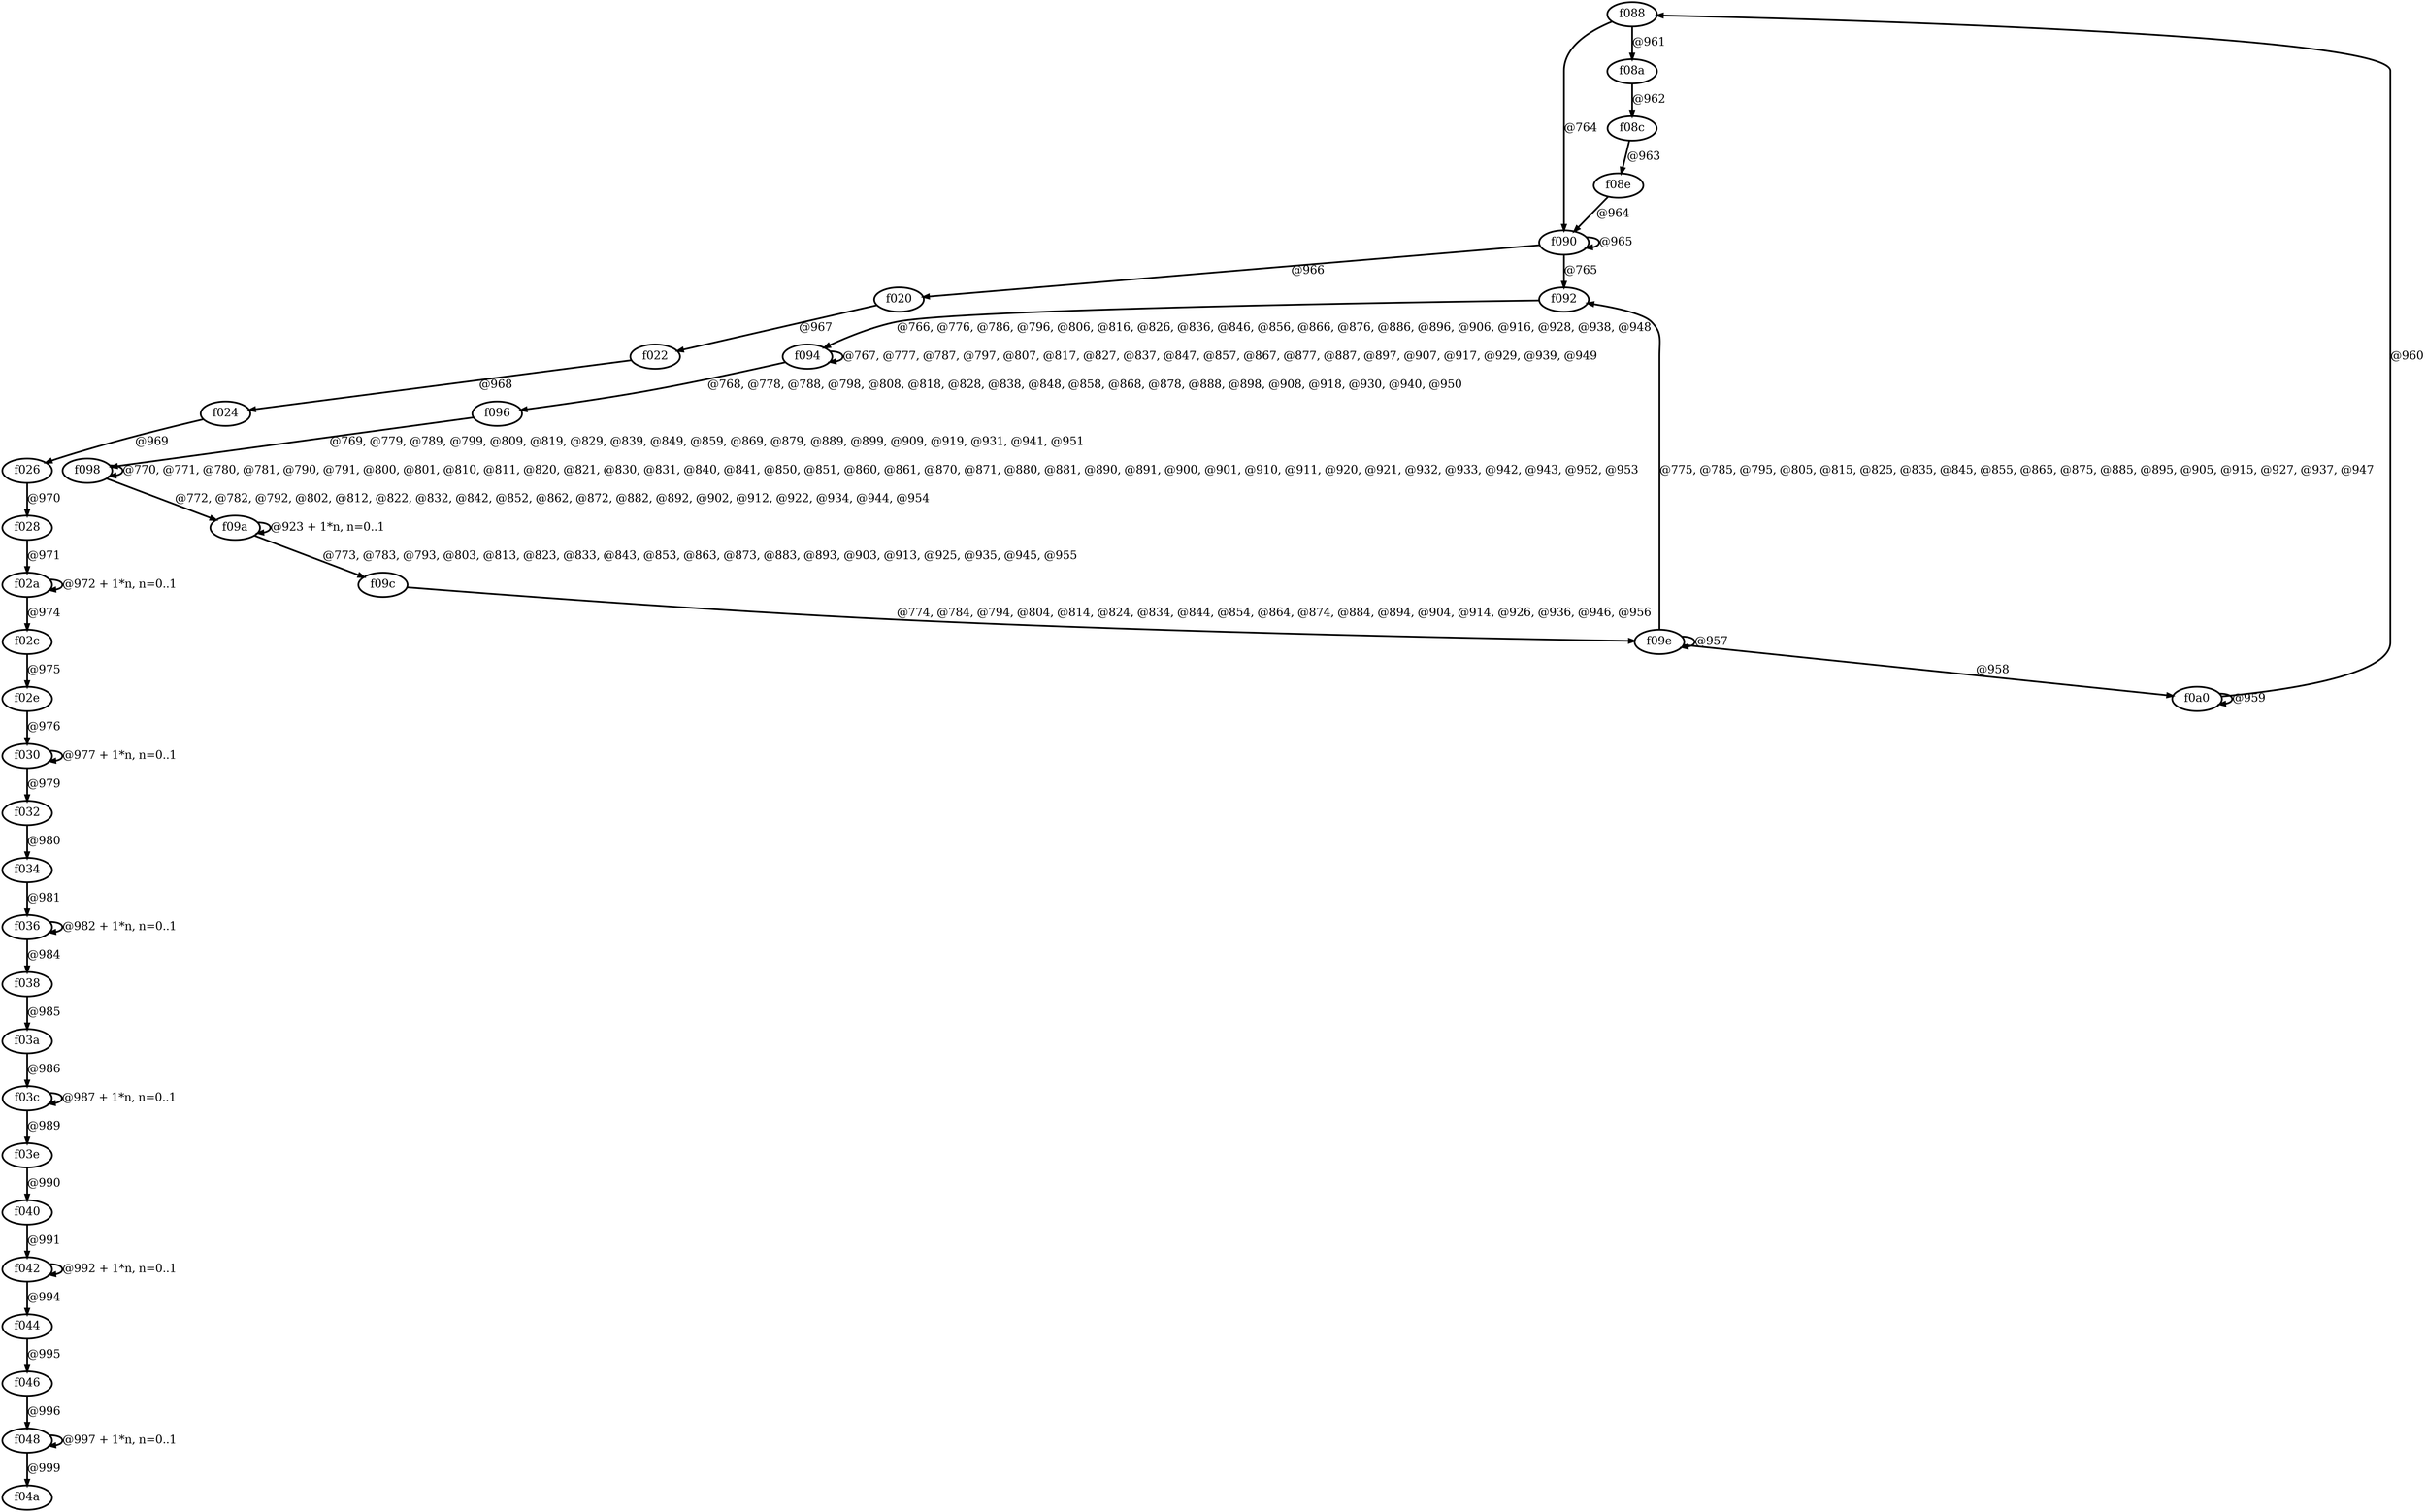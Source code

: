 digraph G {
        node [style=rounded, penwidth=3, fontsize=20, shape=oval];
        "f088" -> "f090" [label="@764", color=black,arrowsize=1,style=bold,penwidth=3,fontsize=20];
"f090" -> "f092" [label="@765", color=black,arrowsize=1,style=bold,penwidth=3,fontsize=20];
"f092" -> "f094" [label="@766, @776, @786, @796, @806, @816, @826, @836, @846, @856, @866, @876, @886, @896, @906, @916, @928, @938, @948", color=black,arrowsize=1,style=bold,penwidth=3,fontsize=20];
"f094" -> "f094" [label="@767, @777, @787, @797, @807, @817, @827, @837, @847, @857, @867, @877, @887, @897, @907, @917, @929, @939, @949", color=black,arrowsize=1,style=bold,penwidth=3,fontsize=20];
"f094" -> "f096" [label="@768, @778, @788, @798, @808, @818, @828, @838, @848, @858, @868, @878, @888, @898, @908, @918, @930, @940, @950", color=black,arrowsize=1,style=bold,penwidth=3,fontsize=20];
"f096" -> "f098" [label="@769, @779, @789, @799, @809, @819, @829, @839, @849, @859, @869, @879, @889, @899, @909, @919, @931, @941, @951", color=black,arrowsize=1,style=bold,penwidth=3,fontsize=20];
"f098" -> "f098" [label="@770, @771, @780, @781, @790, @791, @800, @801, @810, @811, @820, @821, @830, @831, @840, @841, @850, @851, @860, @861, @870, @871, @880, @881, @890, @891, @900, @901, @910, @911, @920, @921, @932, @933, @942, @943, @952, @953", color=black,arrowsize=1,style=bold,penwidth=3,fontsize=20];
"f098" -> "f09a" [label="@772, @782, @792, @802, @812, @822, @832, @842, @852, @862, @872, @882, @892, @902, @912, @922, @934, @944, @954", color=black,arrowsize=1,style=bold,penwidth=3,fontsize=20];
"f09a" -> "f09c" [label="@773, @783, @793, @803, @813, @823, @833, @843, @853, @863, @873, @883, @893, @903, @913, @925, @935, @945, @955", color=black,arrowsize=1,style=bold,penwidth=3,fontsize=20];
"f09c" -> "f09e" [label="@774, @784, @794, @804, @814, @824, @834, @844, @854, @864, @874, @884, @894, @904, @914, @926, @936, @946, @956", color=black,arrowsize=1,style=bold,penwidth=3,fontsize=20];
"f09e" -> "f092" [label="@775, @785, @795, @805, @815, @825, @835, @845, @855, @865, @875, @885, @895, @905, @915, @927, @937, @947", color=black,arrowsize=1,style=bold,penwidth=3,fontsize=20];
"f09a" -> "f09a" [label="@923 + 1*n, n=0..1", color=black,arrowsize=1,style=bold,penwidth=3,fontsize=20];
"f09e" -> "f09e" [label="@957", color=black,arrowsize=1,style=bold,penwidth=3,fontsize=20];
"f09e" -> "f0a0" [label="@958", color=black,arrowsize=1,style=bold,penwidth=3,fontsize=20];
"f0a0" -> "f0a0" [label="@959", color=black,arrowsize=1,style=bold,penwidth=3,fontsize=20];
"f0a0" -> "f088" [label="@960", color=black,arrowsize=1,style=bold,penwidth=3,fontsize=20];
"f088" -> "f08a" [label="@961", color=black,arrowsize=1,style=bold,penwidth=3,fontsize=20];
"f08a" -> "f08c" [label="@962", color=black,arrowsize=1,style=bold,penwidth=3,fontsize=20];
"f08c" -> "f08e" [label="@963", color=black,arrowsize=1,style=bold,penwidth=3,fontsize=20];
"f08e" -> "f090" [label="@964", color=black,arrowsize=1,style=bold,penwidth=3,fontsize=20];
"f090" -> "f090" [label="@965", color=black,arrowsize=1,style=bold,penwidth=3,fontsize=20];
"f090" -> "f020" [label="@966", color=black,arrowsize=1,style=bold,penwidth=3,fontsize=20];
"f020" -> "f022" [label="@967", color=black,arrowsize=1,style=bold,penwidth=3,fontsize=20];
"f022" -> "f024" [label="@968", color=black,arrowsize=1,style=bold,penwidth=3,fontsize=20];
"f024" -> "f026" [label="@969", color=black,arrowsize=1,style=bold,penwidth=3,fontsize=20];
"f026" -> "f028" [label="@970", color=black,arrowsize=1,style=bold,penwidth=3,fontsize=20];
"f028" -> "f02a" [label="@971", color=black,arrowsize=1,style=bold,penwidth=3,fontsize=20];
"f02a" -> "f02a" [label="@972 + 1*n, n=0..1", color=black,arrowsize=1,style=bold,penwidth=3,fontsize=20];
"f02a" -> "f02c" [label="@974", color=black,arrowsize=1,style=bold,penwidth=3,fontsize=20];
"f02c" -> "f02e" [label="@975", color=black,arrowsize=1,style=bold,penwidth=3,fontsize=20];
"f02e" -> "f030" [label="@976", color=black,arrowsize=1,style=bold,penwidth=3,fontsize=20];
"f030" -> "f030" [label="@977 + 1*n, n=0..1", color=black,arrowsize=1,style=bold,penwidth=3,fontsize=20];
"f030" -> "f032" [label="@979", color=black,arrowsize=1,style=bold,penwidth=3,fontsize=20];
"f032" -> "f034" [label="@980", color=black,arrowsize=1,style=bold,penwidth=3,fontsize=20];
"f034" -> "f036" [label="@981", color=black,arrowsize=1,style=bold,penwidth=3,fontsize=20];
"f036" -> "f036" [label="@982 + 1*n, n=0..1", color=black,arrowsize=1,style=bold,penwidth=3,fontsize=20];
"f036" -> "f038" [label="@984", color=black,arrowsize=1,style=bold,penwidth=3,fontsize=20];
"f038" -> "f03a" [label="@985", color=black,arrowsize=1,style=bold,penwidth=3,fontsize=20];
"f03a" -> "f03c" [label="@986", color=black,arrowsize=1,style=bold,penwidth=3,fontsize=20];
"f03c" -> "f03c" [label="@987 + 1*n, n=0..1", color=black,arrowsize=1,style=bold,penwidth=3,fontsize=20];
"f03c" -> "f03e" [label="@989", color=black,arrowsize=1,style=bold,penwidth=3,fontsize=20];
"f03e" -> "f040" [label="@990", color=black,arrowsize=1,style=bold,penwidth=3,fontsize=20];
"f040" -> "f042" [label="@991", color=black,arrowsize=1,style=bold,penwidth=3,fontsize=20];
"f042" -> "f042" [label="@992 + 1*n, n=0..1", color=black,arrowsize=1,style=bold,penwidth=3,fontsize=20];
"f042" -> "f044" [label="@994", color=black,arrowsize=1,style=bold,penwidth=3,fontsize=20];
"f044" -> "f046" [label="@995", color=black,arrowsize=1,style=bold,penwidth=3,fontsize=20];
"f046" -> "f048" [label="@996", color=black,arrowsize=1,style=bold,penwidth=3,fontsize=20];
"f048" -> "f048" [label="@997 + 1*n, n=0..1", color=black,arrowsize=1,style=bold,penwidth=3,fontsize=20];
"f048" -> "f04a" [label="@999", color=black,arrowsize=1,style=bold,penwidth=3,fontsize=20];
}
